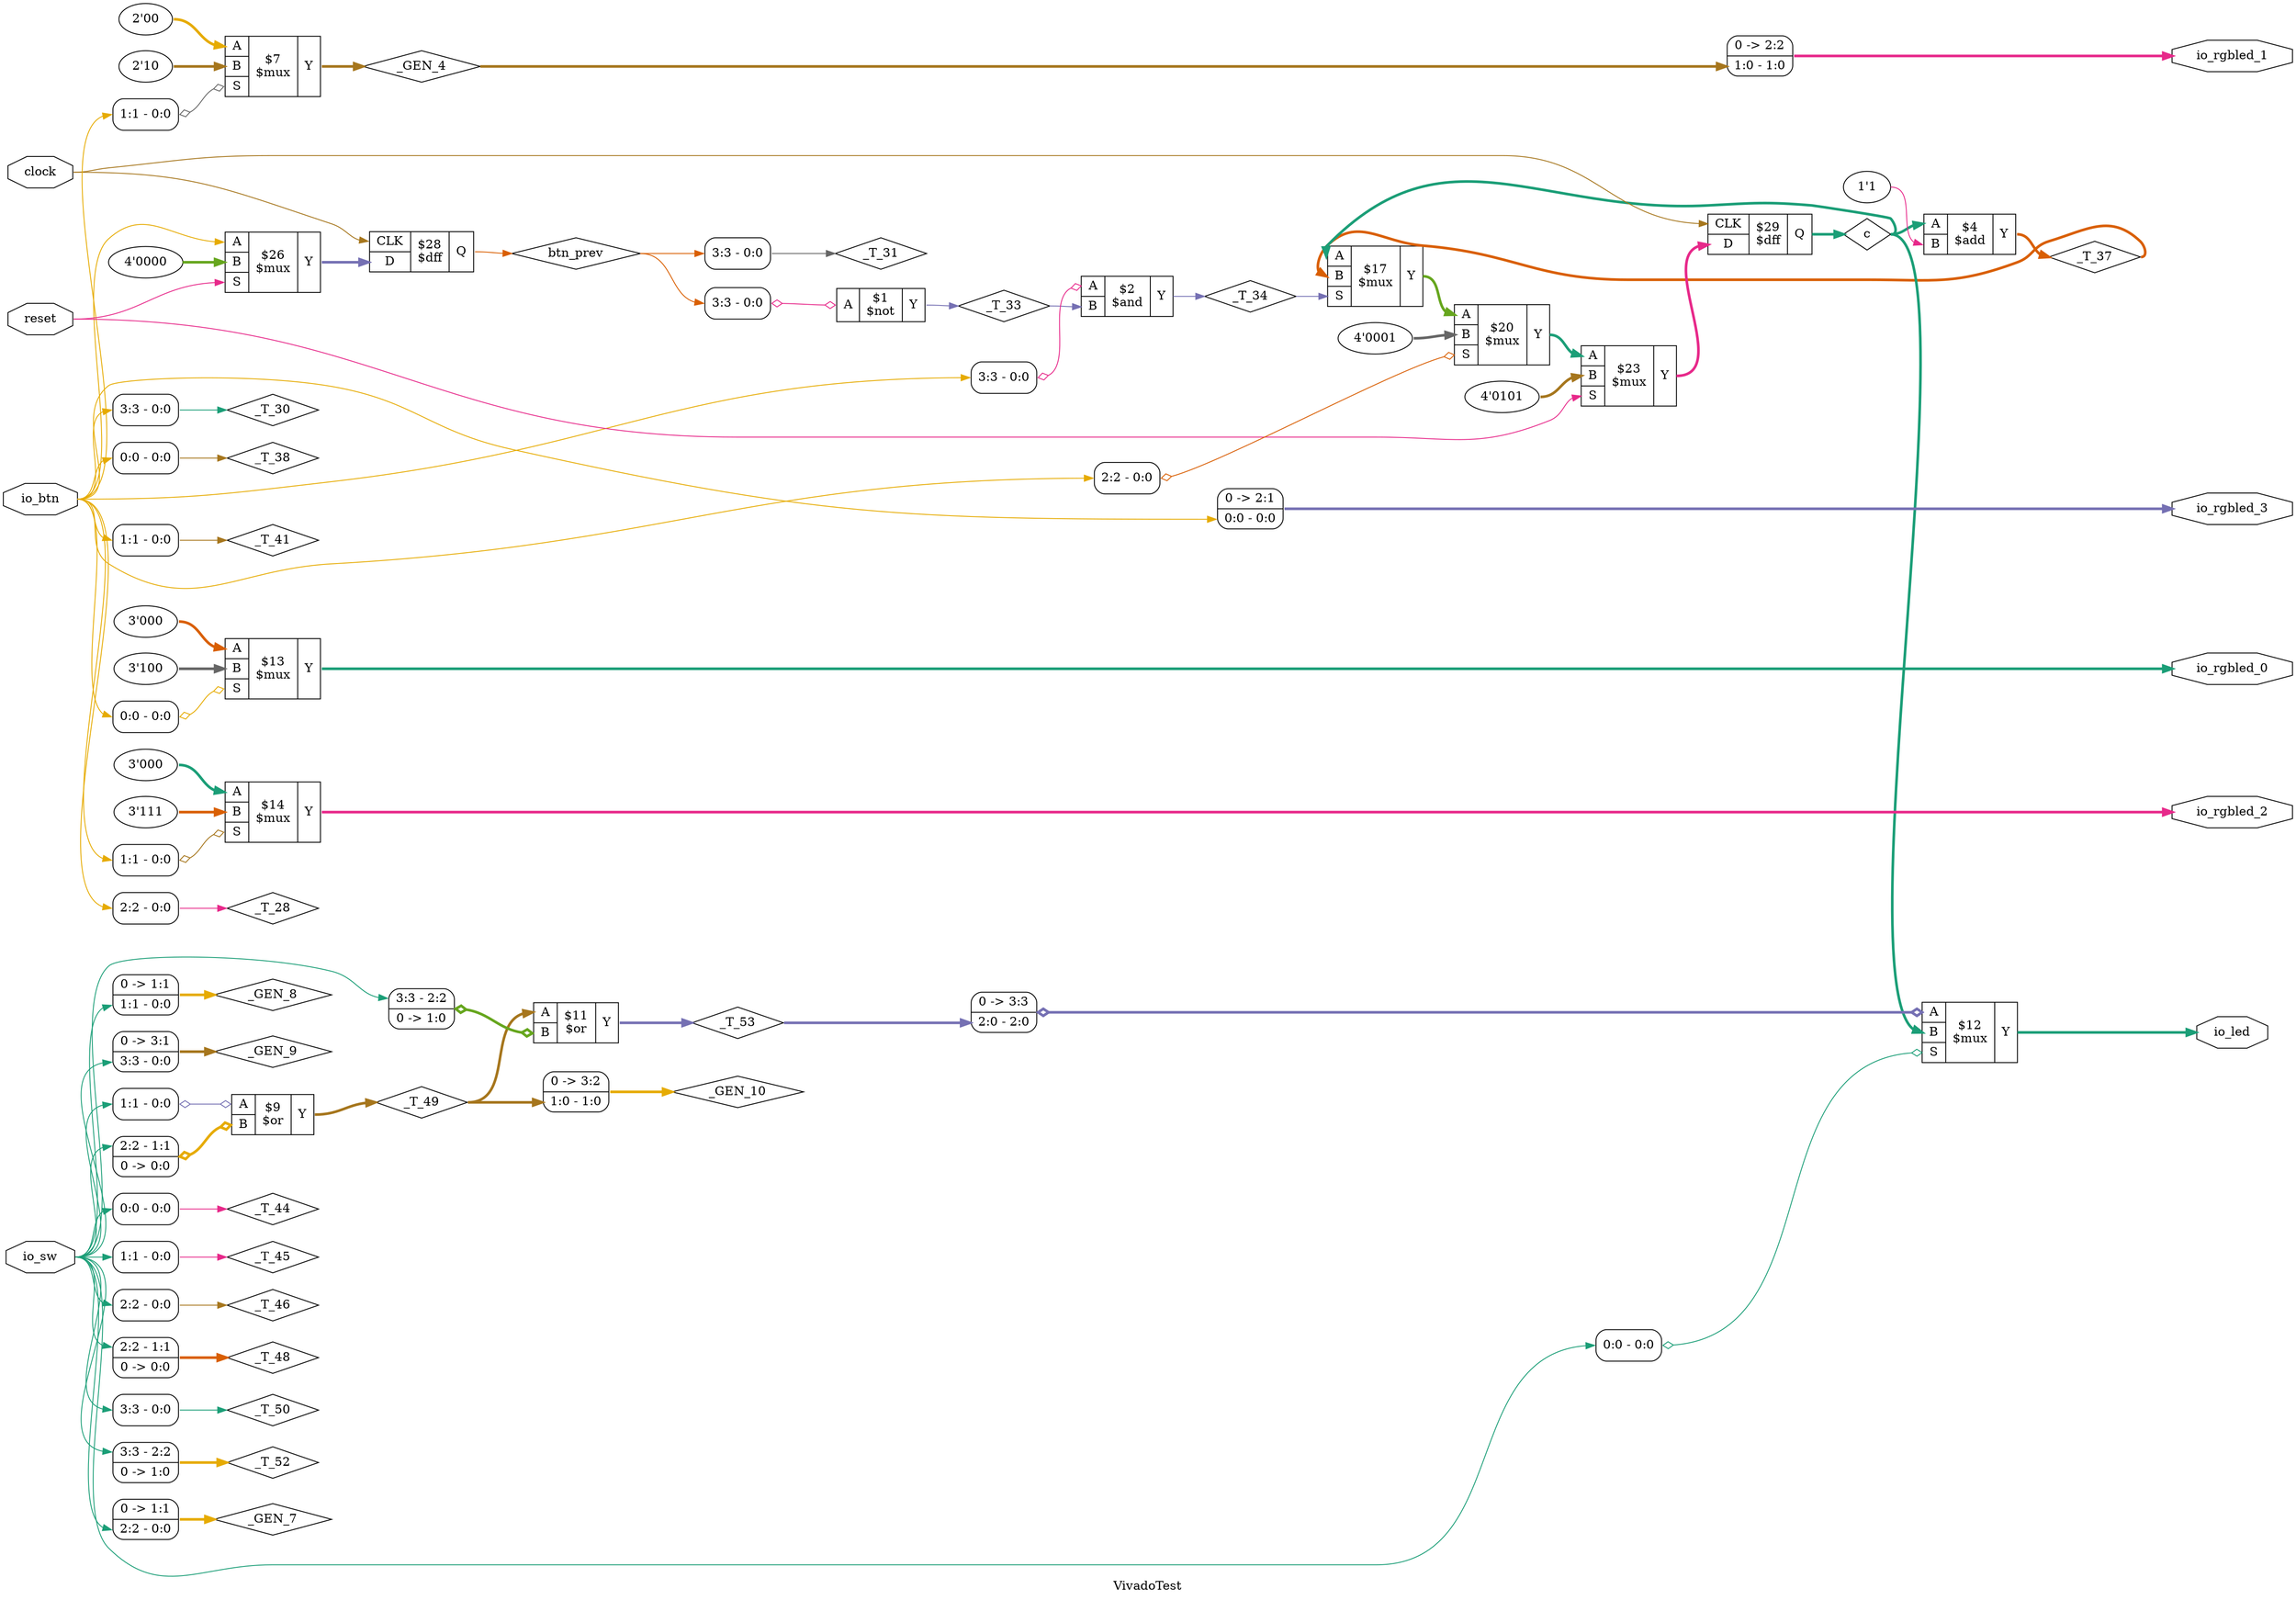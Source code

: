 digraph "VivadoTest" {
label="VivadoTest";
rankdir="LR";
remincross=true;
n5 [ shape=diamond, label="_GEN_10", color="black", fontcolor="black" ];
n6 [ shape=diamond, label="_GEN_4", color="black", fontcolor="black" ];
n7 [ shape=diamond, label="_GEN_7", color="black", fontcolor="black" ];
n8 [ shape=diamond, label="_GEN_8", color="black", fontcolor="black" ];
n9 [ shape=diamond, label="_GEN_9", color="black", fontcolor="black" ];
n10 [ shape=diamond, label="_T_28", color="black", fontcolor="black" ];
n11 [ shape=diamond, label="_T_30", color="black", fontcolor="black" ];
n12 [ shape=diamond, label="_T_31", color="black", fontcolor="black" ];
n13 [ shape=diamond, label="_T_33", color="black", fontcolor="black" ];
n14 [ shape=diamond, label="_T_34", color="black", fontcolor="black" ];
n15 [ shape=diamond, label="_T_37", color="black", fontcolor="black" ];
n16 [ shape=diamond, label="_T_38", color="black", fontcolor="black" ];
n17 [ shape=diamond, label="_T_41", color="black", fontcolor="black" ];
n18 [ shape=diamond, label="_T_44", color="black", fontcolor="black" ];
n19 [ shape=diamond, label="_T_45", color="black", fontcolor="black" ];
n20 [ shape=diamond, label="_T_46", color="black", fontcolor="black" ];
n21 [ shape=diamond, label="_T_48", color="black", fontcolor="black" ];
n22 [ shape=diamond, label="_T_49", color="black", fontcolor="black" ];
n23 [ shape=diamond, label="_T_50", color="black", fontcolor="black" ];
n24 [ shape=diamond, label="_T_52", color="black", fontcolor="black" ];
n25 [ shape=diamond, label="_T_53", color="black", fontcolor="black" ];
n26 [ shape=diamond, label="btn_prev", color="black", fontcolor="black" ];
n27 [ shape=diamond, label="c", color="black", fontcolor="black" ];
n28 [ shape=octagon, label="clock", color="black", fontcolor="black" ];
n29 [ shape=octagon, label="io_btn", color="black", fontcolor="black" ];
n30 [ shape=octagon, label="io_led", color="black", fontcolor="black" ];
n31 [ shape=octagon, label="io_rgbled_0", color="black", fontcolor="black" ];
n32 [ shape=octagon, label="io_rgbled_1", color="black", fontcolor="black" ];
n33 [ shape=octagon, label="io_rgbled_2", color="black", fontcolor="black" ];
n34 [ shape=octagon, label="io_rgbled_3", color="black", fontcolor="black" ];
n35 [ shape=octagon, label="io_sw", color="black", fontcolor="black" ];
n36 [ shape=octagon, label="reset", color="black", fontcolor="black" ];
{ rank="source"; n28; n29; n35; n36;}
{ rank="sink"; n30; n31; n32; n33; n34;}
v0 [ label="1'1" ];
c40 [ shape=record, label="{{<p37> A|<p38> B}|$4\n$add|{<p39> Y}}" ];
c41 [ shape=record, label="{{<p37> A|<p38> B}|$2\n$and|{<p39> Y}}" ];
x1 [ shape=record, style=rounded, label="<s0> 3:3 - 0:0 " ];
x1:e -> c41:p37:w [arrowhead=odiamond, arrowtail=odiamond, dir=both, colorscheme="dark28", color="4", fontcolor="4", label=""];
c42 [ shape=record, label="{{<p37> A}|$1\n$not|{<p39> Y}}" ];
x2 [ shape=record, style=rounded, label="<s0> 3:3 - 0:0 " ];
x2:e -> c42:p37:w [arrowhead=odiamond, arrowtail=odiamond, dir=both, colorscheme="dark28", color="4", fontcolor="4", label=""];
c43 [ shape=record, label="{{<p37> A|<p38> B}|$9\n$or|{<p39> Y}}" ];
x3 [ shape=record, style=rounded, label="<s0> 1:1 - 0:0 " ];
x3:e -> c43:p37:w [arrowhead=odiamond, arrowtail=odiamond, dir=both, colorscheme="dark28", color="3", fontcolor="3", label=""];
x4 [ shape=record, style=rounded, label="<s1> 2:2 - 1:1 |0 -&gt; 0:0 " ];
x4:e -> c43:p38:w [arrowhead=odiamond, arrowtail=odiamond, dir=both, colorscheme="dark28", color="6", fontcolor="6", style="setlinewidth(3)", label=""];
c44 [ shape=record, label="{{<p37> A|<p38> B}|$11\n$or|{<p39> Y}}" ];
x5 [ shape=record, style=rounded, label="<s1> 3:3 - 2:2 |0 -&gt; 1:0 " ];
x5:e -> c44:p38:w [arrowhead=odiamond, arrowtail=odiamond, dir=both, colorscheme="dark28", color="5", fontcolor="5", style="setlinewidth(3)", label=""];
c48 [ shape=record, label="{{<p45> CLK|<p46> D}|$28\n$dff|{<p47> Q}}" ];
c49 [ shape=record, label="{{<p45> CLK|<p46> D}|$29\n$dff|{<p47> Q}}" ];
c51 [ shape=record, label="{{<p37> A|<p38> B|<p50> S}|$17\n$mux|{<p39> Y}}" ];
v6 [ label="4'0001" ];
c52 [ shape=record, label="{{<p37> A|<p38> B|<p50> S}|$20\n$mux|{<p39> Y}}" ];
x7 [ shape=record, style=rounded, label="<s0> 2:2 - 0:0 " ];
x7:e -> c52:p50:w [arrowhead=odiamond, arrowtail=odiamond, dir=both, colorscheme="dark28", color="2", fontcolor="2", label=""];
v8 [ label="4'0101" ];
c53 [ shape=record, label="{{<p37> A|<p38> B|<p50> S}|$23\n$mux|{<p39> Y}}" ];
v9 [ label="4'0000" ];
c54 [ shape=record, label="{{<p37> A|<p38> B|<p50> S}|$26\n$mux|{<p39> Y}}" ];
v10 [ label="2'00" ];
v11 [ label="2'10" ];
c55 [ shape=record, label="{{<p37> A|<p38> B|<p50> S}|$7\n$mux|{<p39> Y}}" ];
x12 [ shape=record, style=rounded, label="<s0> 1:1 - 0:0 " ];
x12:e -> c55:p50:w [arrowhead=odiamond, arrowtail=odiamond, dir=both, colorscheme="dark28", color="8", fontcolor="8", label=""];
c56 [ shape=record, label="{{<p37> A|<p38> B|<p50> S}|$12\n$mux|{<p39> Y}}" ];
x13 [ shape=record, style=rounded, label="0 -&gt; 3:3 |<s0> 2:0 - 2:0 " ];
x13:e -> c56:p37:w [arrowhead=odiamond, arrowtail=odiamond, dir=both, colorscheme="dark28", color="3", fontcolor="3", style="setlinewidth(3)", label=""];
x14 [ shape=record, style=rounded, label="<s0> 0:0 - 0:0 " ];
x14:e -> c56:p50:w [arrowhead=odiamond, arrowtail=odiamond, dir=both, colorscheme="dark28", color="1", fontcolor="1", label=""];
v15 [ label="3'000" ];
v16 [ label="3'100" ];
c57 [ shape=record, label="{{<p37> A|<p38> B|<p50> S}|$13\n$mux|{<p39> Y}}" ];
x17 [ shape=record, style=rounded, label="<s0> 0:0 - 0:0 " ];
x17:e -> c57:p50:w [arrowhead=odiamond, arrowtail=odiamond, dir=both, colorscheme="dark28", color="6", fontcolor="6", label=""];
v18 [ label="3'000" ];
v19 [ label="3'111" ];
c58 [ shape=record, label="{{<p37> A|<p38> B|<p50> S}|$14\n$mux|{<p39> Y}}" ];
x20 [ shape=record, style=rounded, label="<s0> 1:1 - 0:0 " ];
x20:e -> c58:p50:w [arrowhead=odiamond, arrowtail=odiamond, dir=both, colorscheme="dark28", color="7", fontcolor="7", label=""];
x21 [ shape=record, style=rounded, label="0 -&gt; 3:2 |<s0> 1:0 - 1:0 " ];
x22 [ shape=record, style=rounded, label="0 -&gt; 1:1 |<s0> 2:2 - 0:0 " ];
x23 [ shape=record, style=rounded, label="0 -&gt; 1:1 |<s0> 1:1 - 0:0 " ];
x24 [ shape=record, style=rounded, label="0 -&gt; 3:1 |<s0> 3:3 - 0:0 " ];
x25 [ shape=record, style=rounded, label="<s0> 2:2 - 0:0 " ];
x26 [ shape=record, style=rounded, label="<s0> 3:3 - 0:0 " ];
x27 [ shape=record, style=rounded, label="<s0> 3:3 - 0:0 " ];
x28 [ shape=record, style=rounded, label="<s0> 0:0 - 0:0 " ];
x29 [ shape=record, style=rounded, label="<s0> 1:1 - 0:0 " ];
x30 [ shape=record, style=rounded, label="<s0> 0:0 - 0:0 " ];
x31 [ shape=record, style=rounded, label="<s0> 1:1 - 0:0 " ];
x32 [ shape=record, style=rounded, label="<s0> 2:2 - 0:0 " ];
x33 [ shape=record, style=rounded, label="<s1> 2:2 - 1:1 |0 -&gt; 0:0 " ];
x34 [ shape=record, style=rounded, label="<s0> 3:3 - 0:0 " ];
x35 [ shape=record, style=rounded, label="<s1> 3:3 - 2:2 |0 -&gt; 1:0 " ];
x36 [ shape=record, style=rounded, label="0 -&gt; 2:2 |<s0> 1:0 - 1:0 " ];
x37 [ shape=record, style=rounded, label="0 -&gt; 2:1 |<s0> 0:0 - 0:0 " ];
c54:p39:e -> c48:p46:w [colorscheme="dark28", color="3", fontcolor="3", style="setlinewidth(3)", label=""];
x25:e -> n10:w [colorscheme="dark28", color="4", fontcolor="4", label=""];
x26:e -> n11:w [colorscheme="dark28", color="1", fontcolor="1", label=""];
x27:e -> n12:w [colorscheme="dark28", color="8", fontcolor="8", label=""];
c42:p39:e -> n13:w [colorscheme="dark28", color="3", fontcolor="3", label=""];
n13:e -> c41:p38:w [colorscheme="dark28", color="3", fontcolor="3", label=""];
c41:p39:e -> n14:w [colorscheme="dark28", color="3", fontcolor="3", label=""];
n14:e -> c51:p50:w [colorscheme="dark28", color="3", fontcolor="3", label=""];
c40:p39:e -> n15:w [colorscheme="dark28", color="2", fontcolor="2", style="setlinewidth(3)", label=""];
n15:e -> c51:p38:w [colorscheme="dark28", color="2", fontcolor="2", style="setlinewidth(3)", label=""];
x28:e -> n16:w [colorscheme="dark28", color="7", fontcolor="7", label=""];
x29:e -> n17:w [colorscheme="dark28", color="7", fontcolor="7", label=""];
x30:e -> n18:w [colorscheme="dark28", color="4", fontcolor="4", label=""];
x31:e -> n19:w [colorscheme="dark28", color="4", fontcolor="4", label=""];
c53:p39:e -> c49:p46:w [colorscheme="dark28", color="4", fontcolor="4", style="setlinewidth(3)", label=""];
x32:e -> n20:w [colorscheme="dark28", color="7", fontcolor="7", label=""];
x33:e -> n21:w [colorscheme="dark28", color="2", fontcolor="2", style="setlinewidth(3)", label=""];
c43:p39:e -> n22:w [colorscheme="dark28", color="7", fontcolor="7", style="setlinewidth(3)", label=""];
n22:e -> c44:p37:w [colorscheme="dark28", color="7", fontcolor="7", style="setlinewidth(3)", label=""];
n22:e -> x21:s0:w [colorscheme="dark28", color="7", fontcolor="7", style="setlinewidth(3)", label=""];
x34:e -> n23:w [colorscheme="dark28", color="1", fontcolor="1", label=""];
x35:e -> n24:w [colorscheme="dark28", color="6", fontcolor="6", style="setlinewidth(3)", label=""];
c44:p39:e -> n25:w [colorscheme="dark28", color="3", fontcolor="3", style="setlinewidth(3)", label=""];
n25:e -> x13:s0:w [colorscheme="dark28", color="3", fontcolor="3", style="setlinewidth(3)", label=""];
c48:p47:e -> n26:w [colorscheme="dark28", color="2", fontcolor="2", label=""];
n26:e -> x27:s0:w [colorscheme="dark28", color="2", fontcolor="2", label=""];
n26:e -> x2:s0:w [colorscheme="dark28", color="2", fontcolor="2", label=""];
c49:p47:e -> n27:w [colorscheme="dark28", color="1", fontcolor="1", style="setlinewidth(3)", label=""];
n27:e -> c40:p37:w [colorscheme="dark28", color="1", fontcolor="1", style="setlinewidth(3)", label=""];
n27:e -> c51:p37:w [colorscheme="dark28", color="1", fontcolor="1", style="setlinewidth(3)", label=""];
n27:e -> c56:p38:w [colorscheme="dark28", color="1", fontcolor="1", style="setlinewidth(3)", label=""];
n28:e -> c48:p45:w [colorscheme="dark28", color="7", fontcolor="7", label=""];
n28:e -> c49:p45:w [colorscheme="dark28", color="7", fontcolor="7", label=""];
n29:e -> c54:p37:w [colorscheme="dark28", color="6", fontcolor="6", label=""];
n29:e -> x12:s0:w [colorscheme="dark28", color="6", fontcolor="6", label=""];
n29:e -> x17:s0:w [colorscheme="dark28", color="6", fontcolor="6", label=""];
n29:e -> x1:s0:w [colorscheme="dark28", color="6", fontcolor="6", label=""];
n29:e -> x20:s0:w [colorscheme="dark28", color="6", fontcolor="6", label=""];
n29:e -> x25:s0:w [colorscheme="dark28", color="6", fontcolor="6", label=""];
n29:e -> x26:s0:w [colorscheme="dark28", color="6", fontcolor="6", label=""];
n29:e -> x28:s0:w [colorscheme="dark28", color="6", fontcolor="6", label=""];
n29:e -> x29:s0:w [colorscheme="dark28", color="6", fontcolor="6", label=""];
n29:e -> x37:s0:w [colorscheme="dark28", color="6", fontcolor="6", label=""];
n29:e -> x7:s0:w [colorscheme="dark28", color="6", fontcolor="6", label=""];
c51:p39:e -> c52:p37:w [colorscheme="dark28", color="5", fontcolor="5", style="setlinewidth(3)", label=""];
c56:p39:e -> n30:w [colorscheme="dark28", color="1", fontcolor="1", style="setlinewidth(3)", label=""];
c57:p39:e -> n31:w [colorscheme="dark28", color="1", fontcolor="1", style="setlinewidth(3)", label=""];
x36:e -> n32:w [colorscheme="dark28", color="4", fontcolor="4", style="setlinewidth(3)", label=""];
c58:p39:e -> n33:w [colorscheme="dark28", color="4", fontcolor="4", style="setlinewidth(3)", label=""];
x37:e -> n34:w [colorscheme="dark28", color="3", fontcolor="3", style="setlinewidth(3)", label=""];
n35:e -> x14:s0:w [colorscheme="dark28", color="1", fontcolor="1", label=""];
n35:e -> x22:s0:w [colorscheme="dark28", color="1", fontcolor="1", label=""];
n35:e -> x23:s0:w [colorscheme="dark28", color="1", fontcolor="1", label=""];
n35:e -> x24:s0:w [colorscheme="dark28", color="1", fontcolor="1", label=""];
n35:e -> x30:s0:w [colorscheme="dark28", color="1", fontcolor="1", label=""];
n35:e -> x31:s0:w [colorscheme="dark28", color="1", fontcolor="1", label=""];
n35:e -> x32:s0:w [colorscheme="dark28", color="1", fontcolor="1", label=""];
n35:e -> x33:s1:w [colorscheme="dark28", color="1", fontcolor="1", label=""];
n35:e -> x34:s0:w [colorscheme="dark28", color="1", fontcolor="1", label=""];
n35:e -> x35:s1:w [colorscheme="dark28", color="1", fontcolor="1", label=""];
n35:e -> x3:s0:w [colorscheme="dark28", color="1", fontcolor="1", label=""];
n35:e -> x4:s1:w [colorscheme="dark28", color="1", fontcolor="1", label=""];
n35:e -> x5:s1:w [colorscheme="dark28", color="1", fontcolor="1", label=""];
n36:e -> c53:p50:w [colorscheme="dark28", color="4", fontcolor="4", label=""];
n36:e -> c54:p50:w [colorscheme="dark28", color="4", fontcolor="4", label=""];
c52:p39:e -> c53:p37:w [colorscheme="dark28", color="1", fontcolor="1", style="setlinewidth(3)", label=""];
x21:e -> n5:w [colorscheme="dark28", color="6", fontcolor="6", style="setlinewidth(3)", label=""];
c55:p39:e -> n6:w [colorscheme="dark28", color="7", fontcolor="7", style="setlinewidth(3)", label=""];
n6:e -> x36:s0:w [colorscheme="dark28", color="7", fontcolor="7", style="setlinewidth(3)", label=""];
x22:e -> n7:w [colorscheme="dark28", color="6", fontcolor="6", style="setlinewidth(3)", label=""];
x23:e -> n8:w [colorscheme="dark28", color="6", fontcolor="6", style="setlinewidth(3)", label=""];
x24:e -> n9:w [colorscheme="dark28", color="7", fontcolor="7", style="setlinewidth(3)", label=""];
v0:e -> c40:p38:w [colorscheme="dark28", color="4", fontcolor="4", label=""];
v10:e -> c55:p37:w [colorscheme="dark28", color="6", fontcolor="6", style="setlinewidth(3)", label=""];
v11:e -> c55:p38:w [colorscheme="dark28", color="7", fontcolor="7", style="setlinewidth(3)", label=""];
v15:e -> c57:p37:w [colorscheme="dark28", color="2", fontcolor="2", style="setlinewidth(3)", label=""];
v16:e -> c57:p38:w [colorscheme="dark28", color="8", fontcolor="8", style="setlinewidth(3)", label=""];
v18:e -> c58:p37:w [colorscheme="dark28", color="1", fontcolor="1", style="setlinewidth(3)", label=""];
v19:e -> c58:p38:w [colorscheme="dark28", color="2", fontcolor="2", style="setlinewidth(3)", label=""];
v6:e -> c52:p38:w [colorscheme="dark28", color="8", fontcolor="8", style="setlinewidth(3)", label=""];
v8:e -> c53:p38:w [colorscheme="dark28", color="7", fontcolor="7", style="setlinewidth(3)", label=""];
v9:e -> c54:p38:w [colorscheme="dark28", color="5", fontcolor="5", style="setlinewidth(3)", label=""];
}
